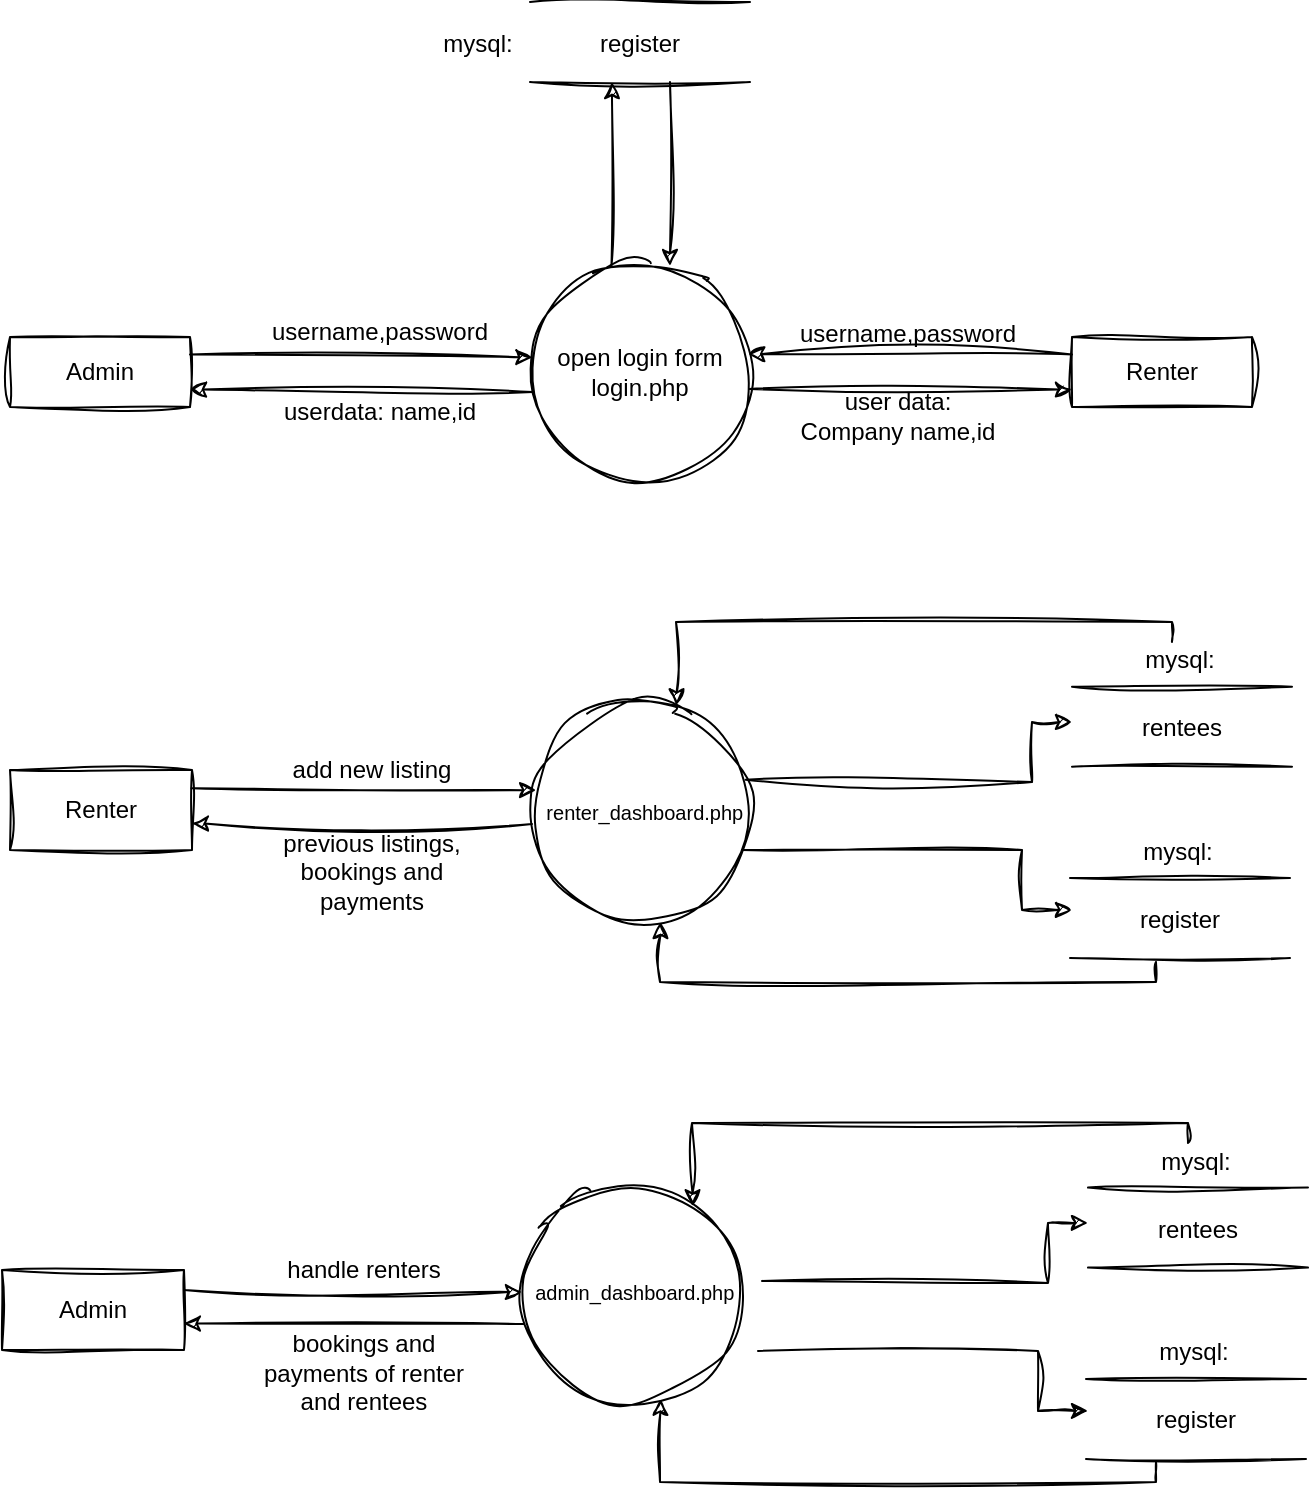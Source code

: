 <mxfile version="21.6.8" type="github">
  <diagram name="Page-1" id="Nq0isPCs4g1FgNZa7CM_">
    <mxGraphModel dx="1313" dy="745" grid="1" gridSize="10" guides="1" tooltips="1" connect="1" arrows="1" fold="1" page="1" pageScale="1" pageWidth="1169" pageHeight="827" math="0" shadow="0">
      <root>
        <mxCell id="0" />
        <mxCell id="1" parent="0" />
        <mxCell id="dllK3asZT1ui3LCHnfqZ-1" value="Admin" style="rounded=0;whiteSpace=wrap;html=1;sketch=1;curveFitting=1;jiggle=2;" parent="1" vertex="1">
          <mxGeometry x="309" y="207.5" width="90" height="35" as="geometry" />
        </mxCell>
        <mxCell id="dllK3asZT1ui3LCHnfqZ-2" value="open login form&lt;br&gt;login.php" style="ellipse;whiteSpace=wrap;html=1;aspect=fixed;sketch=1;curveFitting=1;jiggle=2;" parent="1" vertex="1">
          <mxGeometry x="569" y="170" width="110" height="110" as="geometry" />
        </mxCell>
        <mxCell id="dllK3asZT1ui3LCHnfqZ-3" value="" style="endArrow=none;html=1;rounded=0;sketch=1;curveFitting=1;jiggle=2;" parent="1" edge="1">
          <mxGeometry width="50" height="50" relative="1" as="geometry">
            <mxPoint x="569" y="40" as="sourcePoint" />
            <mxPoint x="679" y="40" as="targetPoint" />
          </mxGeometry>
        </mxCell>
        <mxCell id="dllK3asZT1ui3LCHnfqZ-4" value="" style="endArrow=none;html=1;rounded=0;sketch=1;curveFitting=1;jiggle=2;" parent="1" edge="1">
          <mxGeometry width="50" height="50" relative="1" as="geometry">
            <mxPoint x="569" y="80" as="sourcePoint" />
            <mxPoint x="679" y="80" as="targetPoint" />
          </mxGeometry>
        </mxCell>
        <mxCell id="dllK3asZT1ui3LCHnfqZ-5" value="" style="endArrow=classic;html=1;rounded=0;exitX=1;exitY=0.25;exitDx=0;exitDy=0;entryX=0.011;entryY=0.433;entryDx=0;entryDy=0;entryPerimeter=0;sketch=1;curveFitting=1;jiggle=2;" parent="1" source="dllK3asZT1ui3LCHnfqZ-1" target="dllK3asZT1ui3LCHnfqZ-2" edge="1">
          <mxGeometry width="50" height="50" relative="1" as="geometry">
            <mxPoint x="559" y="260" as="sourcePoint" />
            <mxPoint x="609" y="210" as="targetPoint" />
          </mxGeometry>
        </mxCell>
        <mxCell id="dllK3asZT1ui3LCHnfqZ-6" value="" style="endArrow=classic;html=1;rounded=0;exitX=0.013;exitY=0.591;exitDx=0;exitDy=0;entryX=1;entryY=0.75;entryDx=0;entryDy=0;exitPerimeter=0;sketch=1;curveFitting=1;jiggle=2;" parent="1" source="dllK3asZT1ui3LCHnfqZ-2" target="dllK3asZT1ui3LCHnfqZ-1" edge="1">
          <mxGeometry width="50" height="50" relative="1" as="geometry">
            <mxPoint x="580" y="226" as="sourcePoint" />
            <mxPoint x="409" y="228" as="targetPoint" />
          </mxGeometry>
        </mxCell>
        <mxCell id="dllK3asZT1ui3LCHnfqZ-7" value="" style="endArrow=classic;html=1;rounded=0;exitX=0.343;exitY=0.017;exitDx=0;exitDy=0;exitPerimeter=0;sketch=1;curveFitting=1;jiggle=2;" parent="1" edge="1">
          <mxGeometry width="50" height="50" relative="1" as="geometry">
            <mxPoint x="609.73" y="171.87" as="sourcePoint" />
            <mxPoint x="610" y="80" as="targetPoint" />
          </mxGeometry>
        </mxCell>
        <mxCell id="dllK3asZT1ui3LCHnfqZ-8" value="" style="endArrow=classic;html=1;rounded=0;exitX=0.343;exitY=0.017;exitDx=0;exitDy=0;exitPerimeter=0;sketch=1;curveFitting=1;jiggle=2;" parent="1" edge="1">
          <mxGeometry width="50" height="50" relative="1" as="geometry">
            <mxPoint x="639" y="80.0" as="sourcePoint" />
            <mxPoint x="639" y="172.0" as="targetPoint" />
          </mxGeometry>
        </mxCell>
        <mxCell id="dllK3asZT1ui3LCHnfqZ-9" value="username,password" style="text;html=1;strokeColor=none;fillColor=none;align=center;verticalAlign=middle;whiteSpace=wrap;rounded=0;sketch=1;curveFitting=1;jiggle=2;" parent="1" vertex="1">
          <mxGeometry x="439" y="190" width="110" height="30" as="geometry" />
        </mxCell>
        <mxCell id="dllK3asZT1ui3LCHnfqZ-10" value="userdata: name,id" style="text;html=1;strokeColor=none;fillColor=none;align=center;verticalAlign=middle;whiteSpace=wrap;rounded=0;sketch=1;curveFitting=1;jiggle=2;" parent="1" vertex="1">
          <mxGeometry x="439" y="230" width="110" height="30" as="geometry" />
        </mxCell>
        <mxCell id="dllK3asZT1ui3LCHnfqZ-11" value="mysql:" style="text;html=1;strokeColor=none;fillColor=none;align=center;verticalAlign=middle;whiteSpace=wrap;rounded=0;sketch=1;curveFitting=1;jiggle=2;" parent="1" vertex="1">
          <mxGeometry x="513" y="46" width="60" height="30" as="geometry" />
        </mxCell>
        <mxCell id="dllK3asZT1ui3LCHnfqZ-12" value="register" style="text;html=1;strokeColor=none;fillColor=none;align=center;verticalAlign=middle;whiteSpace=wrap;rounded=0;sketch=1;curveFitting=1;jiggle=2;" parent="1" vertex="1">
          <mxGeometry x="594" y="46" width="60" height="30" as="geometry" />
        </mxCell>
        <mxCell id="dllK3asZT1ui3LCHnfqZ-13" value="Renter" style="rounded=0;whiteSpace=wrap;html=1;sketch=1;curveFitting=1;jiggle=2;" parent="1" vertex="1">
          <mxGeometry x="840" y="207.5" width="90" height="35" as="geometry" />
        </mxCell>
        <mxCell id="dllK3asZT1ui3LCHnfqZ-17" value="" style="endArrow=classic;html=1;rounded=0;exitX=0;exitY=0.25;exitDx=0;exitDy=0;entryX=0.992;entryY=0.419;entryDx=0;entryDy=0;entryPerimeter=0;sketch=1;curveFitting=1;jiggle=2;" parent="1" source="dllK3asZT1ui3LCHnfqZ-13" target="dllK3asZT1ui3LCHnfqZ-2" edge="1">
          <mxGeometry width="50" height="50" relative="1" as="geometry">
            <mxPoint x="559" y="570" as="sourcePoint" />
            <mxPoint x="609" y="520" as="targetPoint" />
          </mxGeometry>
        </mxCell>
        <mxCell id="dllK3asZT1ui3LCHnfqZ-18" value="" style="endArrow=classic;html=1;rounded=0;entryX=0;entryY=0.75;entryDx=0;entryDy=0;exitX=0.995;exitY=0.577;exitDx=0;exitDy=0;exitPerimeter=0;sketch=1;curveFitting=1;jiggle=2;" parent="1" source="dllK3asZT1ui3LCHnfqZ-2" target="dllK3asZT1ui3LCHnfqZ-13" edge="1">
          <mxGeometry width="50" height="50" relative="1" as="geometry">
            <mxPoint x="680" y="230" as="sourcePoint" />
            <mxPoint x="409" y="538" as="targetPoint" />
          </mxGeometry>
        </mxCell>
        <mxCell id="l28jz9vILIx-UigTFA-E-1" value="username,password" style="text;html=1;strokeColor=none;fillColor=none;align=center;verticalAlign=middle;whiteSpace=wrap;rounded=0;sketch=1;curveFitting=1;jiggle=2;" parent="1" vertex="1">
          <mxGeometry x="708" y="191" width="100" height="30" as="geometry" />
        </mxCell>
        <mxCell id="l28jz9vILIx-UigTFA-E-3" value="user data: Company name,id" style="text;html=1;strokeColor=none;fillColor=none;align=center;verticalAlign=middle;whiteSpace=wrap;rounded=0;sketch=1;curveFitting=1;jiggle=2;" parent="1" vertex="1">
          <mxGeometry x="698" y="232" width="110" height="30" as="geometry" />
        </mxCell>
        <mxCell id="l28jz9vILIx-UigTFA-E-4" value="Renter" style="rounded=0;whiteSpace=wrap;html=1;sketch=1;curveFitting=1;jiggle=2;" parent="1" vertex="1">
          <mxGeometry x="309" y="424" width="91" height="40" as="geometry" />
        </mxCell>
        <mxCell id="l28jz9vILIx-UigTFA-E-5" value="&lt;font style=&quot;font-size: 10px;&quot;&gt;&amp;nbsp;renter_dashboard.php&lt;/font&gt;" style="ellipse;whiteSpace=wrap;html=1;aspect=fixed;sketch=1;curveFitting=1;jiggle=2;" parent="1" vertex="1">
          <mxGeometry x="570" y="390" width="110" height="110" as="geometry" />
        </mxCell>
        <mxCell id="l28jz9vILIx-UigTFA-E-6" value="" style="endArrow=classic;html=1;rounded=0;exitX=0.013;exitY=0.591;exitDx=0;exitDy=0;exitPerimeter=0;entryX=0.999;entryY=0.67;entryDx=0;entryDy=0;entryPerimeter=0;sketch=1;curveFitting=1;jiggle=2;" parent="1" target="l28jz9vILIx-UigTFA-E-4" edge="1">
          <mxGeometry width="50" height="50" relative="1" as="geometry">
            <mxPoint x="570" y="451" as="sourcePoint" />
            <mxPoint x="401" y="451" as="targetPoint" />
          </mxGeometry>
        </mxCell>
        <mxCell id="l28jz9vILIx-UigTFA-E-7" value="" style="endArrow=classic;html=1;rounded=0;exitX=0.997;exitY=0.229;exitDx=0;exitDy=0;exitPerimeter=0;entryX=0.019;entryY=0.401;entryDx=0;entryDy=0;entryPerimeter=0;sketch=1;curveFitting=1;jiggle=2;" parent="1" source="l28jz9vILIx-UigTFA-E-4" target="l28jz9vILIx-UigTFA-E-5" edge="1">
          <mxGeometry width="50" height="50" relative="1" as="geometry">
            <mxPoint x="400" y="431" as="sourcePoint" />
            <mxPoint x="571" y="430" as="targetPoint" />
          </mxGeometry>
        </mxCell>
        <mxCell id="l28jz9vILIx-UigTFA-E-8" value="add new listing" style="text;html=1;strokeColor=none;fillColor=none;align=center;verticalAlign=middle;whiteSpace=wrap;rounded=0;sketch=1;curveFitting=1;jiggle=2;" parent="1" vertex="1">
          <mxGeometry x="440" y="409" width="100" height="30" as="geometry" />
        </mxCell>
        <mxCell id="l28jz9vILIx-UigTFA-E-9" value="previous listings,&lt;br&gt;bookings and payments" style="text;html=1;strokeColor=none;fillColor=none;align=center;verticalAlign=middle;whiteSpace=wrap;rounded=0;sketch=1;curveFitting=1;jiggle=2;" parent="1" vertex="1">
          <mxGeometry x="440" y="460" width="100" height="30" as="geometry" />
        </mxCell>
        <mxCell id="l28jz9vILIx-UigTFA-E-10" value="&lt;font style=&quot;font-size: 10px;&quot;&gt;&amp;nbsp;admin_dashboard.php&lt;/font&gt;" style="ellipse;whiteSpace=wrap;html=1;aspect=fixed;sketch=1;curveFitting=1;jiggle=2;" parent="1" vertex="1">
          <mxGeometry x="565" y="630" width="110" height="110" as="geometry" />
        </mxCell>
        <mxCell id="l28jz9vILIx-UigTFA-E-11" value="Admin" style="rounded=0;whiteSpace=wrap;html=1;sketch=1;curveFitting=1;jiggle=2;" parent="1" vertex="1">
          <mxGeometry x="305" y="674" width="91" height="40" as="geometry" />
        </mxCell>
        <mxCell id="l28jz9vILIx-UigTFA-E-12" value="" style="endArrow=classic;html=1;rounded=0;exitX=0.013;exitY=0.591;exitDx=0;exitDy=0;exitPerimeter=0;entryX=0.999;entryY=0.67;entryDx=0;entryDy=0;entryPerimeter=0;sketch=1;curveFitting=1;jiggle=2;" parent="1" target="l28jz9vILIx-UigTFA-E-11" edge="1">
          <mxGeometry width="50" height="50" relative="1" as="geometry">
            <mxPoint x="566" y="701" as="sourcePoint" />
            <mxPoint x="397" y="701" as="targetPoint" />
          </mxGeometry>
        </mxCell>
        <mxCell id="l28jz9vILIx-UigTFA-E-13" value="handle renters" style="text;html=1;strokeColor=none;fillColor=none;align=center;verticalAlign=middle;whiteSpace=wrap;rounded=0;sketch=1;curveFitting=1;jiggle=2;" parent="1" vertex="1">
          <mxGeometry x="436" y="659" width="100" height="30" as="geometry" />
        </mxCell>
        <mxCell id="l28jz9vILIx-UigTFA-E-14" value="&lt;br&gt;bookings and payments of renter and rentees" style="text;html=1;strokeColor=none;fillColor=none;align=center;verticalAlign=middle;whiteSpace=wrap;rounded=0;sketch=1;curveFitting=1;jiggle=2;" parent="1" vertex="1">
          <mxGeometry x="431" y="703" width="110" height="30" as="geometry" />
        </mxCell>
        <mxCell id="l28jz9vILIx-UigTFA-E-15" value="" style="endArrow=classic;html=1;rounded=0;exitX=1;exitY=0.25;exitDx=0;exitDy=0;entryX=0;entryY=0.5;entryDx=0;entryDy=0;sketch=1;curveFitting=1;jiggle=2;" parent="1" source="l28jz9vILIx-UigTFA-E-11" edge="1">
          <mxGeometry width="50" height="50" relative="1" as="geometry">
            <mxPoint x="395" y="684.47" as="sourcePoint" />
            <mxPoint x="565.0" y="685" as="targetPoint" />
          </mxGeometry>
        </mxCell>
        <mxCell id="1g0i3YnjJMS6aiEu7ahx-1" value="" style="endArrow=none;html=1;rounded=0;sketch=1;curveFitting=1;jiggle=2;" edge="1" parent="1">
          <mxGeometry width="50" height="50" relative="1" as="geometry">
            <mxPoint x="840" y="382.33" as="sourcePoint" />
            <mxPoint x="950" y="382.33" as="targetPoint" />
          </mxGeometry>
        </mxCell>
        <mxCell id="1g0i3YnjJMS6aiEu7ahx-2" value="" style="endArrow=none;html=1;rounded=0;sketch=1;curveFitting=1;jiggle=2;" edge="1" parent="1">
          <mxGeometry width="50" height="50" relative="1" as="geometry">
            <mxPoint x="840" y="422.33" as="sourcePoint" />
            <mxPoint x="950" y="422.33" as="targetPoint" />
          </mxGeometry>
        </mxCell>
        <mxCell id="1g0i3YnjJMS6aiEu7ahx-3" value="mysql:" style="text;html=1;strokeColor=none;fillColor=none;align=center;verticalAlign=middle;whiteSpace=wrap;rounded=0;sketch=1;curveFitting=1;jiggle=2;" vertex="1" parent="1">
          <mxGeometry x="864" y="354.33" width="60" height="30" as="geometry" />
        </mxCell>
        <mxCell id="1g0i3YnjJMS6aiEu7ahx-4" value="rentees" style="text;html=1;strokeColor=none;fillColor=none;align=center;verticalAlign=middle;whiteSpace=wrap;rounded=0;sketch=1;curveFitting=1;jiggle=2;" vertex="1" parent="1">
          <mxGeometry x="865" y="388.33" width="60" height="30" as="geometry" />
        </mxCell>
        <mxCell id="1g0i3YnjJMS6aiEu7ahx-5" value="" style="endArrow=none;html=1;rounded=0;sketch=1;curveFitting=1;jiggle=2;" edge="1" parent="1">
          <mxGeometry width="50" height="50" relative="1" as="geometry">
            <mxPoint x="839" y="478" as="sourcePoint" />
            <mxPoint x="949" y="478" as="targetPoint" />
          </mxGeometry>
        </mxCell>
        <mxCell id="1g0i3YnjJMS6aiEu7ahx-6" value="" style="endArrow=none;html=1;rounded=0;sketch=1;curveFitting=1;jiggle=2;" edge="1" parent="1">
          <mxGeometry width="50" height="50" relative="1" as="geometry">
            <mxPoint x="839" y="518" as="sourcePoint" />
            <mxPoint x="949" y="518" as="targetPoint" />
          </mxGeometry>
        </mxCell>
        <mxCell id="1g0i3YnjJMS6aiEu7ahx-7" value="mysql:" style="text;html=1;strokeColor=none;fillColor=none;align=center;verticalAlign=middle;whiteSpace=wrap;rounded=0;sketch=1;curveFitting=1;jiggle=2;" vertex="1" parent="1">
          <mxGeometry x="863" y="450" width="60" height="30" as="geometry" />
        </mxCell>
        <mxCell id="1g0i3YnjJMS6aiEu7ahx-8" value="register" style="text;html=1;strokeColor=none;fillColor=none;align=center;verticalAlign=middle;whiteSpace=wrap;rounded=0;sketch=1;curveFitting=1;jiggle=2;" vertex="1" parent="1">
          <mxGeometry x="864" y="484" width="60" height="30" as="geometry" />
        </mxCell>
        <mxCell id="1g0i3YnjJMS6aiEu7ahx-9" value="" style="endArrow=classic;html=1;rounded=0;exitX=0.971;exitY=0.353;exitDx=0;exitDy=0;exitPerimeter=0;sketch=1;curveFitting=1;jiggle=2;" edge="1" parent="1" source="l28jz9vILIx-UigTFA-E-5">
          <mxGeometry width="50" height="50" relative="1" as="geometry">
            <mxPoint x="680" y="430" as="sourcePoint" />
            <mxPoint x="840" y="400" as="targetPoint" />
            <Array as="points">
              <mxPoint x="820" y="430" />
              <mxPoint x="820" y="400" />
            </Array>
          </mxGeometry>
        </mxCell>
        <mxCell id="1g0i3YnjJMS6aiEu7ahx-10" value="" style="endArrow=classic;html=1;rounded=0;sketch=1;curveFitting=1;jiggle=2;" edge="1" parent="1">
          <mxGeometry width="50" height="50" relative="1" as="geometry">
            <mxPoint x="675" y="464" as="sourcePoint" />
            <mxPoint x="840" y="494" as="targetPoint" />
            <Array as="points">
              <mxPoint x="815" y="464" />
              <mxPoint x="815" y="494" />
            </Array>
          </mxGeometry>
        </mxCell>
        <mxCell id="1g0i3YnjJMS6aiEu7ahx-11" value="" style="endArrow=classic;html=1;rounded=0;entryX=0.721;entryY=0.043;entryDx=0;entryDy=0;entryPerimeter=0;exitX=0.433;exitY=0.189;exitDx=0;exitDy=0;exitPerimeter=0;sketch=1;curveFitting=1;jiggle=2;" edge="1" parent="1" source="1g0i3YnjJMS6aiEu7ahx-3">
          <mxGeometry width="50" height="50" relative="1" as="geometry">
            <mxPoint x="863" y="370" as="sourcePoint" />
            <mxPoint x="642.31" y="391.69" as="targetPoint" />
            <Array as="points">
              <mxPoint x="890" y="350" />
              <mxPoint x="642" y="350" />
            </Array>
          </mxGeometry>
        </mxCell>
        <mxCell id="1g0i3YnjJMS6aiEu7ahx-12" value="" style="endArrow=classic;html=1;rounded=0;entryX=0.721;entryY=0.043;entryDx=0;entryDy=0;entryPerimeter=0;sketch=1;curveFitting=1;jiggle=2;" edge="1" parent="1">
          <mxGeometry width="50" height="50" relative="1" as="geometry">
            <mxPoint x="882" y="520" as="sourcePoint" />
            <mxPoint x="634.31" y="500.0" as="targetPoint" />
            <Array as="points">
              <mxPoint x="882" y="530" />
              <mxPoint x="634" y="530" />
            </Array>
          </mxGeometry>
        </mxCell>
        <mxCell id="1g0i3YnjJMS6aiEu7ahx-13" value="" style="endArrow=none;html=1;rounded=0;sketch=1;curveFitting=1;jiggle=2;" edge="1" parent="1">
          <mxGeometry width="50" height="50" relative="1" as="geometry">
            <mxPoint x="848" y="632.8" as="sourcePoint" />
            <mxPoint x="958" y="632.8" as="targetPoint" />
          </mxGeometry>
        </mxCell>
        <mxCell id="1g0i3YnjJMS6aiEu7ahx-14" value="" style="endArrow=none;html=1;rounded=0;sketch=1;curveFitting=1;jiggle=2;" edge="1" parent="1">
          <mxGeometry width="50" height="50" relative="1" as="geometry">
            <mxPoint x="848" y="672.8" as="sourcePoint" />
            <mxPoint x="958" y="672.8" as="targetPoint" />
          </mxGeometry>
        </mxCell>
        <mxCell id="1g0i3YnjJMS6aiEu7ahx-15" value="mysql:" style="text;html=1;strokeColor=none;fillColor=none;align=center;verticalAlign=middle;whiteSpace=wrap;rounded=0;sketch=1;curveFitting=1;jiggle=2;" vertex="1" parent="1">
          <mxGeometry x="872" y="604.8" width="60" height="30" as="geometry" />
        </mxCell>
        <mxCell id="1g0i3YnjJMS6aiEu7ahx-16" value="rentees" style="text;html=1;strokeColor=none;fillColor=none;align=center;verticalAlign=middle;whiteSpace=wrap;rounded=0;sketch=1;curveFitting=1;jiggle=2;" vertex="1" parent="1">
          <mxGeometry x="873" y="638.8" width="60" height="30" as="geometry" />
        </mxCell>
        <mxCell id="1g0i3YnjJMS6aiEu7ahx-17" value="" style="endArrow=none;html=1;rounded=0;sketch=1;curveFitting=1;jiggle=2;" edge="1" parent="1">
          <mxGeometry width="50" height="50" relative="1" as="geometry">
            <mxPoint x="847" y="728.47" as="sourcePoint" />
            <mxPoint x="957" y="728.47" as="targetPoint" />
          </mxGeometry>
        </mxCell>
        <mxCell id="1g0i3YnjJMS6aiEu7ahx-18" value="" style="endArrow=none;html=1;rounded=0;sketch=1;curveFitting=1;jiggle=2;" edge="1" parent="1">
          <mxGeometry width="50" height="50" relative="1" as="geometry">
            <mxPoint x="847" y="768.47" as="sourcePoint" />
            <mxPoint x="957" y="768.47" as="targetPoint" />
          </mxGeometry>
        </mxCell>
        <mxCell id="1g0i3YnjJMS6aiEu7ahx-19" value="mysql:" style="text;html=1;strokeColor=none;fillColor=none;align=center;verticalAlign=middle;whiteSpace=wrap;rounded=0;sketch=1;curveFitting=1;jiggle=2;" vertex="1" parent="1">
          <mxGeometry x="871" y="700.47" width="60" height="30" as="geometry" />
        </mxCell>
        <mxCell id="1g0i3YnjJMS6aiEu7ahx-20" value="register" style="text;html=1;strokeColor=none;fillColor=none;align=center;verticalAlign=middle;whiteSpace=wrap;rounded=0;sketch=1;curveFitting=1;jiggle=2;" vertex="1" parent="1">
          <mxGeometry x="872" y="734.47" width="60" height="30" as="geometry" />
        </mxCell>
        <mxCell id="1g0i3YnjJMS6aiEu7ahx-21" value="" style="endArrow=classic;html=1;rounded=0;exitX=0.971;exitY=0.353;exitDx=0;exitDy=0;exitPerimeter=0;sketch=1;curveFitting=1;jiggle=2;" edge="1" parent="1">
          <mxGeometry width="50" height="50" relative="1" as="geometry">
            <mxPoint x="685" y="679.47" as="sourcePoint" />
            <mxPoint x="848" y="650.47" as="targetPoint" />
            <Array as="points">
              <mxPoint x="828" y="680.47" />
              <mxPoint x="828" y="650.47" />
            </Array>
          </mxGeometry>
        </mxCell>
        <mxCell id="1g0i3YnjJMS6aiEu7ahx-22" value="" style="endArrow=classic;html=1;rounded=0;sketch=1;curveFitting=1;jiggle=2;" edge="1" parent="1">
          <mxGeometry width="50" height="50" relative="1" as="geometry">
            <mxPoint x="683" y="714.47" as="sourcePoint" />
            <mxPoint x="848" y="744.47" as="targetPoint" />
            <Array as="points">
              <mxPoint x="823" y="714.47" />
              <mxPoint x="823" y="744.47" />
            </Array>
          </mxGeometry>
        </mxCell>
        <mxCell id="1g0i3YnjJMS6aiEu7ahx-23" value="" style="endArrow=classic;html=1;rounded=0;entryX=0.721;entryY=0.043;entryDx=0;entryDy=0;entryPerimeter=0;exitX=0.433;exitY=0.189;exitDx=0;exitDy=0;exitPerimeter=0;sketch=1;curveFitting=1;jiggle=2;" edge="1" parent="1" source="1g0i3YnjJMS6aiEu7ahx-15">
          <mxGeometry width="50" height="50" relative="1" as="geometry">
            <mxPoint x="871" y="620.47" as="sourcePoint" />
            <mxPoint x="650.31" y="642.16" as="targetPoint" />
            <Array as="points">
              <mxPoint x="898" y="600.47" />
              <mxPoint x="650" y="600.47" />
            </Array>
          </mxGeometry>
        </mxCell>
        <mxCell id="1g0i3YnjJMS6aiEu7ahx-24" value="" style="endArrow=classic;html=1;rounded=0;entryX=0.63;entryY=0.985;entryDx=0;entryDy=0;entryPerimeter=0;sketch=1;curveFitting=1;jiggle=2;" edge="1" parent="1" target="l28jz9vILIx-UigTFA-E-10">
          <mxGeometry width="50" height="50" relative="1" as="geometry">
            <mxPoint x="882" y="770" as="sourcePoint" />
            <mxPoint x="634.31" y="750.0" as="targetPoint" />
            <Array as="points">
              <mxPoint x="882" y="780" />
              <mxPoint x="634" y="780" />
            </Array>
          </mxGeometry>
        </mxCell>
      </root>
    </mxGraphModel>
  </diagram>
</mxfile>
